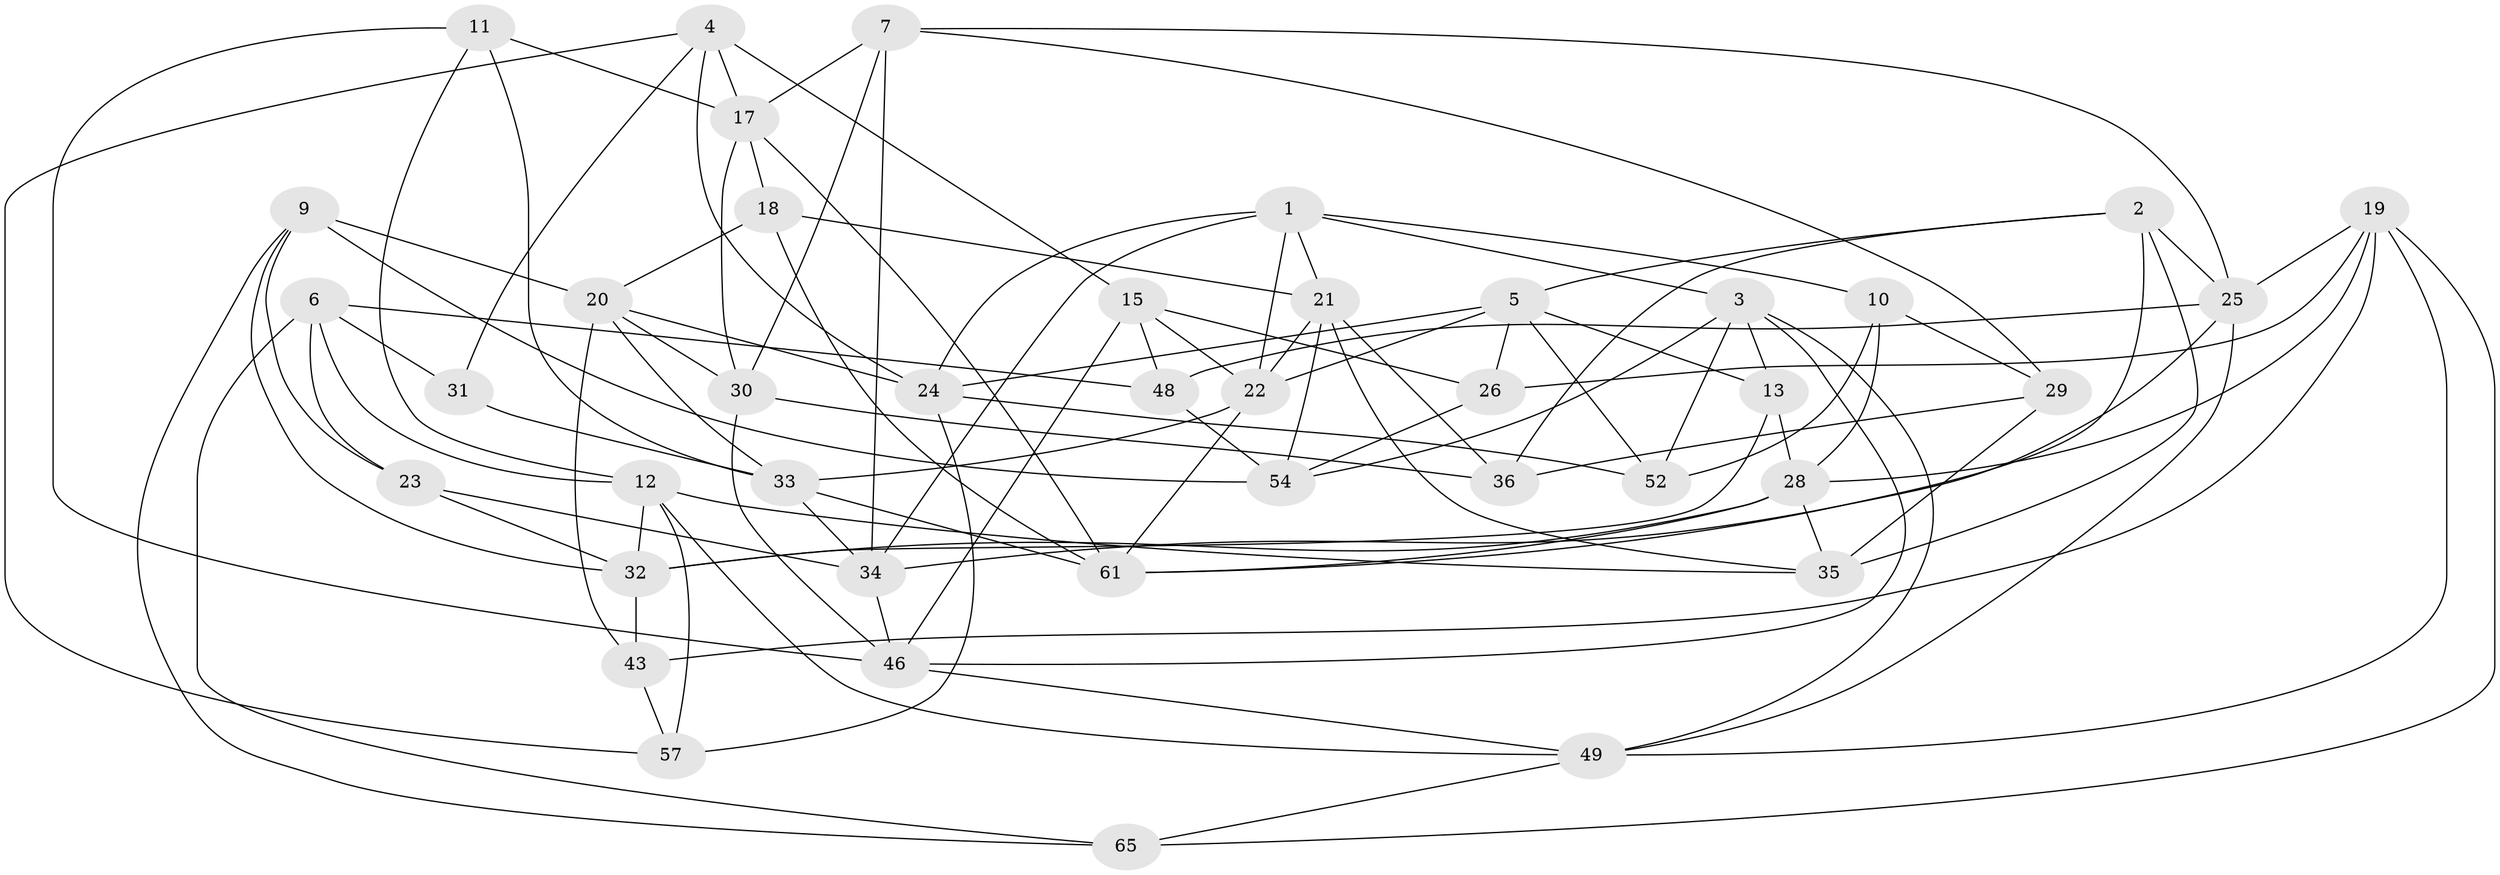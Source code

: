 // original degree distribution, {4: 1.0}
// Generated by graph-tools (version 1.1) at 2025/11/02/27/25 16:11:44]
// undirected, 41 vertices, 104 edges
graph export_dot {
graph [start="1"]
  node [color=gray90,style=filled];
  1 [super="+64"];
  2 [super="+14"];
  3 [super="+8"];
  4 [super="+62"];
  5 [super="+38"];
  6 [super="+53"];
  7 [super="+27"];
  9 [super="+16"];
  10;
  11;
  12 [super="+59"];
  13;
  15 [super="+39"];
  17 [super="+44"];
  18;
  19 [super="+68"];
  20 [super="+55"];
  21 [super="+47"];
  22 [super="+41"];
  23;
  24 [super="+67"];
  25 [super="+60"];
  26;
  28 [super="+40"];
  29;
  30 [super="+42"];
  31;
  32 [super="+56"];
  33 [super="+50"];
  34 [super="+45"];
  35 [super="+37"];
  36;
  43;
  46 [super="+51"];
  48;
  49 [super="+58"];
  52;
  54 [super="+66"];
  57;
  61 [super="+63"];
  65;
  1 -- 22;
  1 -- 24;
  1 -- 10;
  1 -- 34;
  1 -- 3;
  1 -- 21;
  2 -- 36;
  2 -- 35 [weight=2];
  2 -- 25;
  2 -- 5;
  2 -- 61;
  3 -- 49;
  3 -- 13;
  3 -- 52;
  3 -- 54;
  3 -- 46;
  4 -- 57;
  4 -- 17;
  4 -- 15 [weight=2];
  4 -- 31;
  4 -- 24;
  5 -- 52;
  5 -- 22;
  5 -- 24;
  5 -- 26;
  5 -- 13;
  6 -- 31 [weight=2];
  6 -- 48;
  6 -- 23;
  6 -- 65;
  6 -- 12;
  7 -- 30 [weight=2];
  7 -- 34;
  7 -- 25;
  7 -- 29;
  7 -- 17;
  9 -- 65;
  9 -- 23;
  9 -- 32;
  9 -- 20;
  9 -- 54 [weight=2];
  10 -- 52;
  10 -- 29;
  10 -- 28;
  11 -- 46;
  11 -- 33;
  11 -- 17;
  11 -- 12;
  12 -- 57;
  12 -- 32;
  12 -- 49;
  12 -- 35;
  13 -- 28;
  13 -- 32;
  15 -- 22;
  15 -- 48;
  15 -- 26;
  15 -- 46;
  17 -- 30;
  17 -- 18;
  17 -- 61;
  18 -- 61;
  18 -- 20;
  18 -- 21;
  19 -- 43;
  19 -- 26;
  19 -- 49;
  19 -- 65;
  19 -- 25;
  19 -- 28;
  20 -- 24;
  20 -- 33;
  20 -- 43;
  20 -- 30;
  21 -- 35;
  21 -- 36;
  21 -- 54;
  21 -- 22;
  22 -- 33;
  22 -- 61;
  23 -- 32;
  23 -- 34;
  24 -- 57;
  24 -- 52;
  25 -- 48;
  25 -- 34;
  25 -- 49;
  26 -- 54;
  28 -- 32;
  28 -- 35;
  28 -- 61;
  29 -- 35;
  29 -- 36;
  30 -- 46;
  30 -- 36;
  31 -- 33;
  32 -- 43;
  33 -- 34;
  33 -- 61;
  34 -- 46;
  43 -- 57;
  46 -- 49;
  48 -- 54;
  49 -- 65;
}
